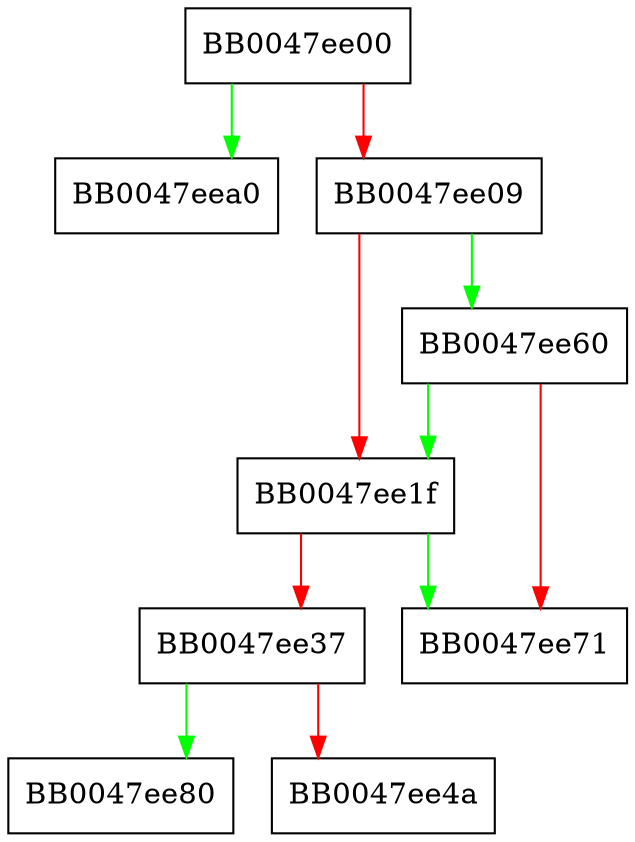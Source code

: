 digraph SSL_CTX_add_client_CA {
  node [shape="box"];
  graph [splines=ortho];
  BB0047ee00 -> BB0047eea0 [color="green"];
  BB0047ee00 -> BB0047ee09 [color="red"];
  BB0047ee09 -> BB0047ee60 [color="green"];
  BB0047ee09 -> BB0047ee1f [color="red"];
  BB0047ee1f -> BB0047ee71 [color="green"];
  BB0047ee1f -> BB0047ee37 [color="red"];
  BB0047ee37 -> BB0047ee80 [color="green"];
  BB0047ee37 -> BB0047ee4a [color="red"];
  BB0047ee60 -> BB0047ee1f [color="green"];
  BB0047ee60 -> BB0047ee71 [color="red"];
}